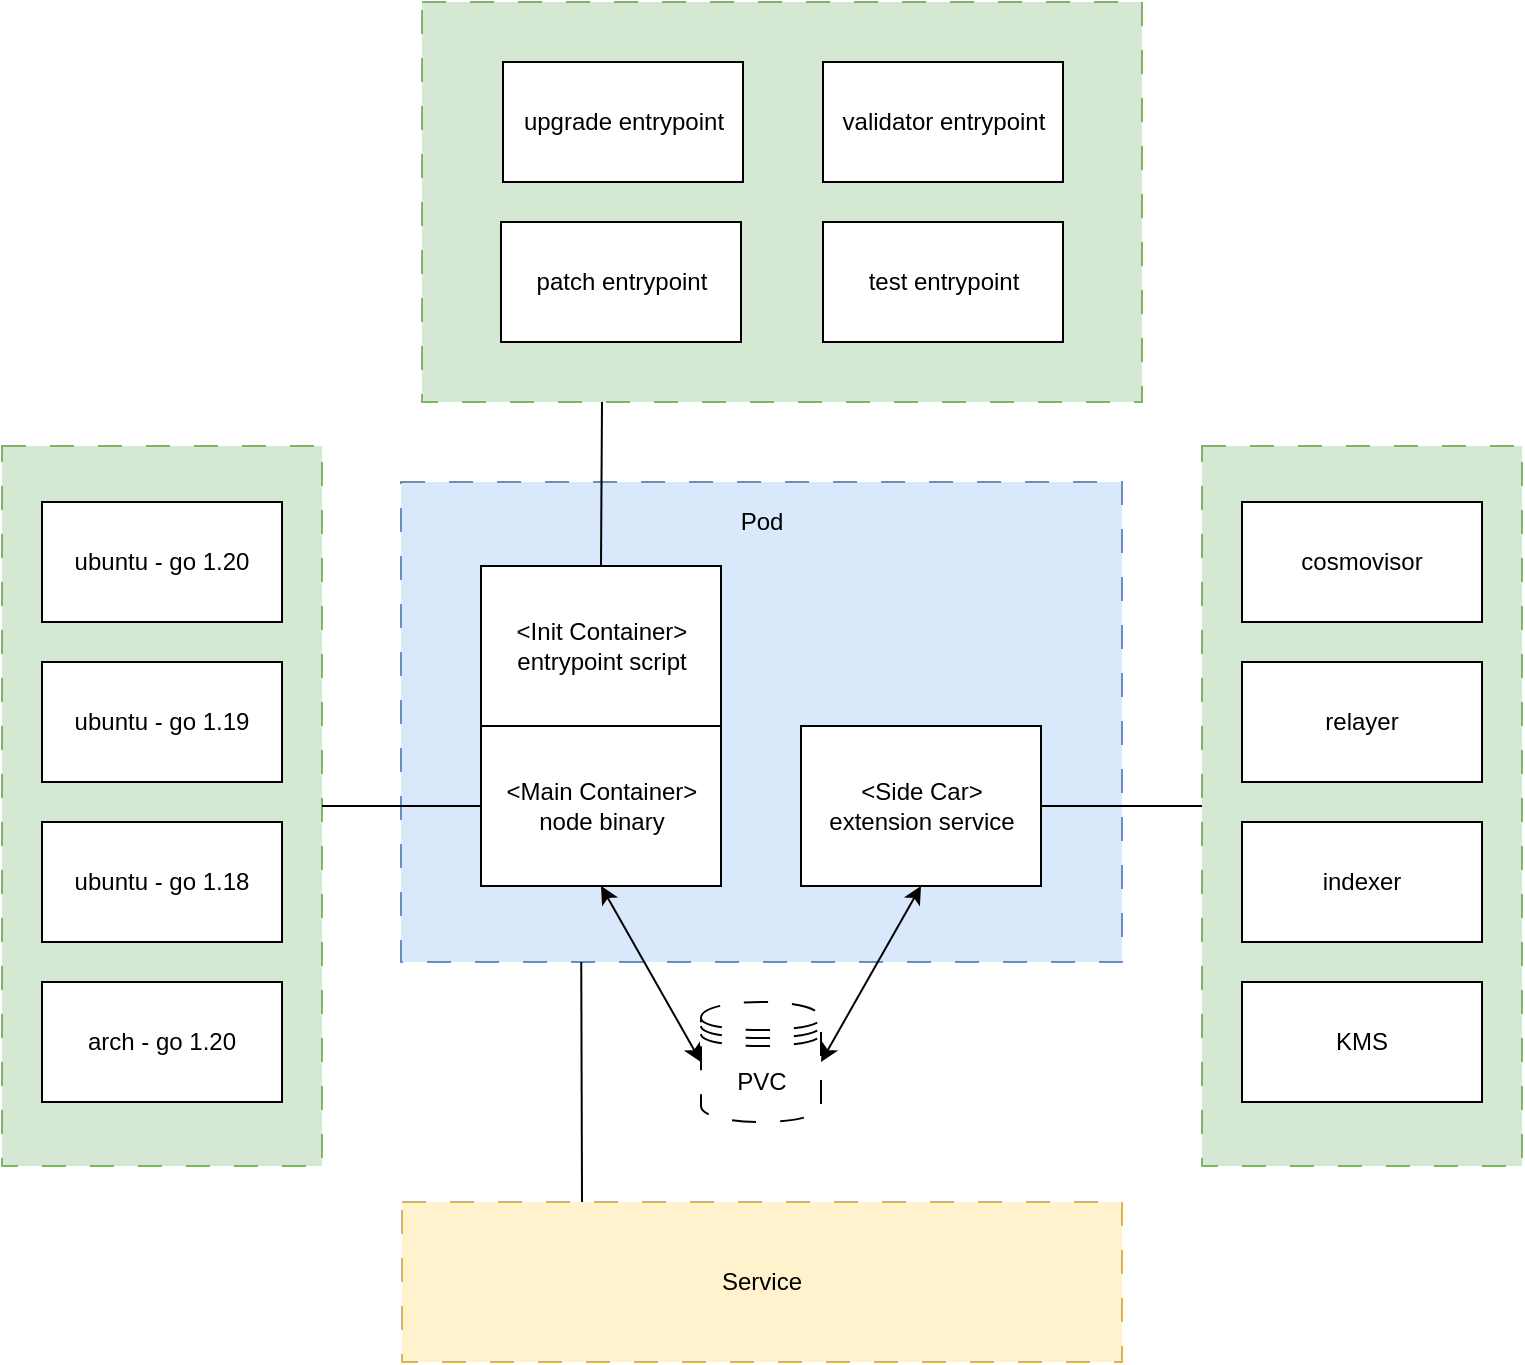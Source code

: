 <mxfile>
    <diagram id="D6b7XdD_ejjH5nBFZZXX" name="Page-1">
        <mxGraphModel dx="898" dy="808" grid="1" gridSize="10" guides="1" tooltips="1" connect="1" arrows="1" fold="1" page="1" pageScale="1" pageWidth="1169" pageHeight="827" math="0" shadow="0">
            <root>
                <mxCell id="0"/>
                <mxCell id="1" parent="0"/>
                <mxCell id="27" value="" style="rounded=0;whiteSpace=wrap;html=1;dashed=1;dashPattern=12 12;fillColor=#dae8fc;strokeColor=#6c8ebf;" vertex="1" parent="1">
                    <mxGeometry x="239.5" y="280" width="360.5" height="240" as="geometry"/>
                </mxCell>
                <mxCell id="7" value="" style="rounded=0;whiteSpace=wrap;html=1;dashed=1;dashPattern=12 12;fillColor=#d5e8d4;strokeColor=#82b366;" parent="1" vertex="1">
                    <mxGeometry x="250" y="40" width="360" height="200" as="geometry"/>
                </mxCell>
                <mxCell id="CSDYplN4JJi71zZaY_Rj-1" value="&amp;lt;Main Container&amp;gt;&lt;br&gt;node binary" style="rounded=0;whiteSpace=wrap;html=1;" parent="1" vertex="1">
                    <mxGeometry x="279.5" y="402" width="120" height="80" as="geometry"/>
                </mxCell>
                <mxCell id="CSDYplN4JJi71zZaY_Rj-3" value="&amp;lt;Side Car&amp;gt;&lt;br&gt;extension service" style="rounded=0;whiteSpace=wrap;html=1;" parent="1" vertex="1">
                    <mxGeometry x="439.5" y="402" width="120" height="80" as="geometry"/>
                </mxCell>
                <mxCell id="CSDYplN4JJi71zZaY_Rj-4" value="&amp;lt;Init Container&amp;gt;&lt;br&gt;entrypoint script" style="rounded=0;whiteSpace=wrap;html=1;" parent="1" vertex="1">
                    <mxGeometry x="279.5" y="322" width="120" height="80" as="geometry"/>
                </mxCell>
                <mxCell id="3" value="PVC" style="shape=datastore;whiteSpace=wrap;html=1;dashed=1;dashPattern=12 12;" parent="1" vertex="1">
                    <mxGeometry x="389.5" y="540" width="60" height="60" as="geometry"/>
                </mxCell>
                <mxCell id="4" value="" style="endArrow=classic;startArrow=classic;html=1;entryX=0.5;entryY=1;entryDx=0;entryDy=0;exitX=0;exitY=0.5;exitDx=0;exitDy=0;" parent="1" source="3" target="CSDYplN4JJi71zZaY_Rj-1" edge="1">
                    <mxGeometry width="50" height="50" relative="1" as="geometry">
                        <mxPoint x="279.5" y="733" as="sourcePoint"/>
                        <mxPoint x="329.5" y="683" as="targetPoint"/>
                    </mxGeometry>
                </mxCell>
                <mxCell id="5" value="" style="endArrow=classic;startArrow=classic;html=1;entryX=0.5;entryY=1;entryDx=0;entryDy=0;exitX=1;exitY=0.5;exitDx=0;exitDy=0;" parent="1" source="3" target="CSDYplN4JJi71zZaY_Rj-3" edge="1">
                    <mxGeometry width="50" height="50" relative="1" as="geometry">
                        <mxPoint x="289.5" y="793" as="sourcePoint"/>
                        <mxPoint x="339.5" y="743" as="targetPoint"/>
                    </mxGeometry>
                </mxCell>
                <mxCell id="8" value="upgrade entrypoint" style="rounded=0;whiteSpace=wrap;html=1;" parent="1" vertex="1">
                    <mxGeometry x="290.5" y="70" width="120" height="60" as="geometry"/>
                </mxCell>
                <mxCell id="9" value="validator entrypoint" style="rounded=0;whiteSpace=wrap;html=1;" parent="1" vertex="1">
                    <mxGeometry x="450.5" y="70" width="120" height="60" as="geometry"/>
                </mxCell>
                <mxCell id="10" value="patch entrypoint" style="rounded=0;whiteSpace=wrap;html=1;" parent="1" vertex="1">
                    <mxGeometry x="289.5" y="150" width="120" height="60" as="geometry"/>
                </mxCell>
                <mxCell id="11" value="" style="endArrow=none;html=1;exitX=0.5;exitY=0;exitDx=0;exitDy=0;entryX=0.25;entryY=1;entryDx=0;entryDy=0;" parent="1" source="CSDYplN4JJi71zZaY_Rj-4" target="7" edge="1">
                    <mxGeometry width="50" height="50" relative="1" as="geometry">
                        <mxPoint x="130" y="360" as="sourcePoint"/>
                        <mxPoint x="180" y="310" as="targetPoint"/>
                    </mxGeometry>
                </mxCell>
                <mxCell id="13" value="" style="rounded=0;whiteSpace=wrap;html=1;dashed=1;dashPattern=12 12;fillColor=#d5e8d4;strokeColor=#82b366;" parent="1" vertex="1">
                    <mxGeometry x="40" y="262" width="160" height="360" as="geometry"/>
                </mxCell>
                <mxCell id="14" value="ubuntu - go 1.20" style="rounded=0;whiteSpace=wrap;html=1;" parent="1" vertex="1">
                    <mxGeometry x="60" y="290" width="120" height="60" as="geometry"/>
                </mxCell>
                <mxCell id="15" value="ubuntu - go 1.19" style="rounded=0;whiteSpace=wrap;html=1;" parent="1" vertex="1">
                    <mxGeometry x="60" y="370" width="120" height="60" as="geometry"/>
                </mxCell>
                <mxCell id="16" value="ubuntu - go 1.18" style="rounded=0;whiteSpace=wrap;html=1;" parent="1" vertex="1">
                    <mxGeometry x="60" y="450" width="120" height="60" as="geometry"/>
                </mxCell>
                <mxCell id="17" value="arch - go 1.20" style="rounded=0;whiteSpace=wrap;html=1;" parent="1" vertex="1">
                    <mxGeometry x="60" y="530" width="120" height="60" as="geometry"/>
                </mxCell>
                <mxCell id="18" value="" style="endArrow=none;html=1;exitX=1;exitY=0.5;exitDx=0;exitDy=0;entryX=0;entryY=0.5;entryDx=0;entryDy=0;" parent="1" source="13" target="CSDYplN4JJi71zZaY_Rj-1" edge="1">
                    <mxGeometry width="50" height="50" relative="1" as="geometry">
                        <mxPoint x="349.5" y="332" as="sourcePoint"/>
                        <mxPoint x="350" y="250" as="targetPoint"/>
                    </mxGeometry>
                </mxCell>
                <mxCell id="19" value="test entrypoint" style="rounded=0;whiteSpace=wrap;html=1;" parent="1" vertex="1">
                    <mxGeometry x="450.5" y="150" width="120" height="60" as="geometry"/>
                </mxCell>
                <mxCell id="20" value="" style="rounded=0;whiteSpace=wrap;html=1;dashed=1;dashPattern=12 12;fillColor=#d5e8d4;strokeColor=#82b366;" parent="1" vertex="1">
                    <mxGeometry x="640" y="262" width="160" height="360" as="geometry"/>
                </mxCell>
                <mxCell id="21" value="cosmovisor" style="rounded=0;whiteSpace=wrap;html=1;" parent="1" vertex="1">
                    <mxGeometry x="660" y="290" width="120" height="60" as="geometry"/>
                </mxCell>
                <mxCell id="22" value="relayer" style="rounded=0;whiteSpace=wrap;html=1;" parent="1" vertex="1">
                    <mxGeometry x="660" y="370" width="120" height="60" as="geometry"/>
                </mxCell>
                <mxCell id="23" value="indexer" style="rounded=0;whiteSpace=wrap;html=1;" parent="1" vertex="1">
                    <mxGeometry x="660" y="450" width="120" height="60" as="geometry"/>
                </mxCell>
                <mxCell id="24" value="" style="endArrow=none;html=1;exitX=1;exitY=0.5;exitDx=0;exitDy=0;entryX=0;entryY=0.5;entryDx=0;entryDy=0;" parent="1" source="CSDYplN4JJi71zZaY_Rj-3" target="20" edge="1">
                    <mxGeometry width="50" height="50" relative="1" as="geometry">
                        <mxPoint x="530.5" y="690" as="sourcePoint"/>
                        <mxPoint x="610" y="692" as="targetPoint"/>
                    </mxGeometry>
                </mxCell>
                <mxCell id="25" value="KMS" style="rounded=0;whiteSpace=wrap;html=1;" parent="1" vertex="1">
                    <mxGeometry x="660" y="530" width="120" height="60" as="geometry"/>
                </mxCell>
                <mxCell id="26" value="Pod" style="text;html=1;strokeColor=none;fillColor=none;align=center;verticalAlign=middle;whiteSpace=wrap;rounded=0;" parent="1" vertex="1">
                    <mxGeometry x="359.5" y="280" width="120" height="40" as="geometry"/>
                </mxCell>
                <mxCell id="28" value="Service" style="rounded=0;whiteSpace=wrap;html=1;dashed=1;dashPattern=12 12;fillColor=#fff2cc;strokeColor=#d6b656;" vertex="1" parent="1">
                    <mxGeometry x="240" y="640" width="360" height="80" as="geometry"/>
                </mxCell>
                <mxCell id="29" value="" style="endArrow=none;html=1;entryX=0.25;entryY=1;entryDx=0;entryDy=0;exitX=0.25;exitY=0;exitDx=0;exitDy=0;" edge="1" parent="1" source="28" target="27">
                    <mxGeometry width="50" height="50" relative="1" as="geometry">
                        <mxPoint x="40" y="730" as="sourcePoint"/>
                        <mxPoint x="90" y="680" as="targetPoint"/>
                    </mxGeometry>
                </mxCell>
            </root>
        </mxGraphModel>
    </diagram>
</mxfile>
